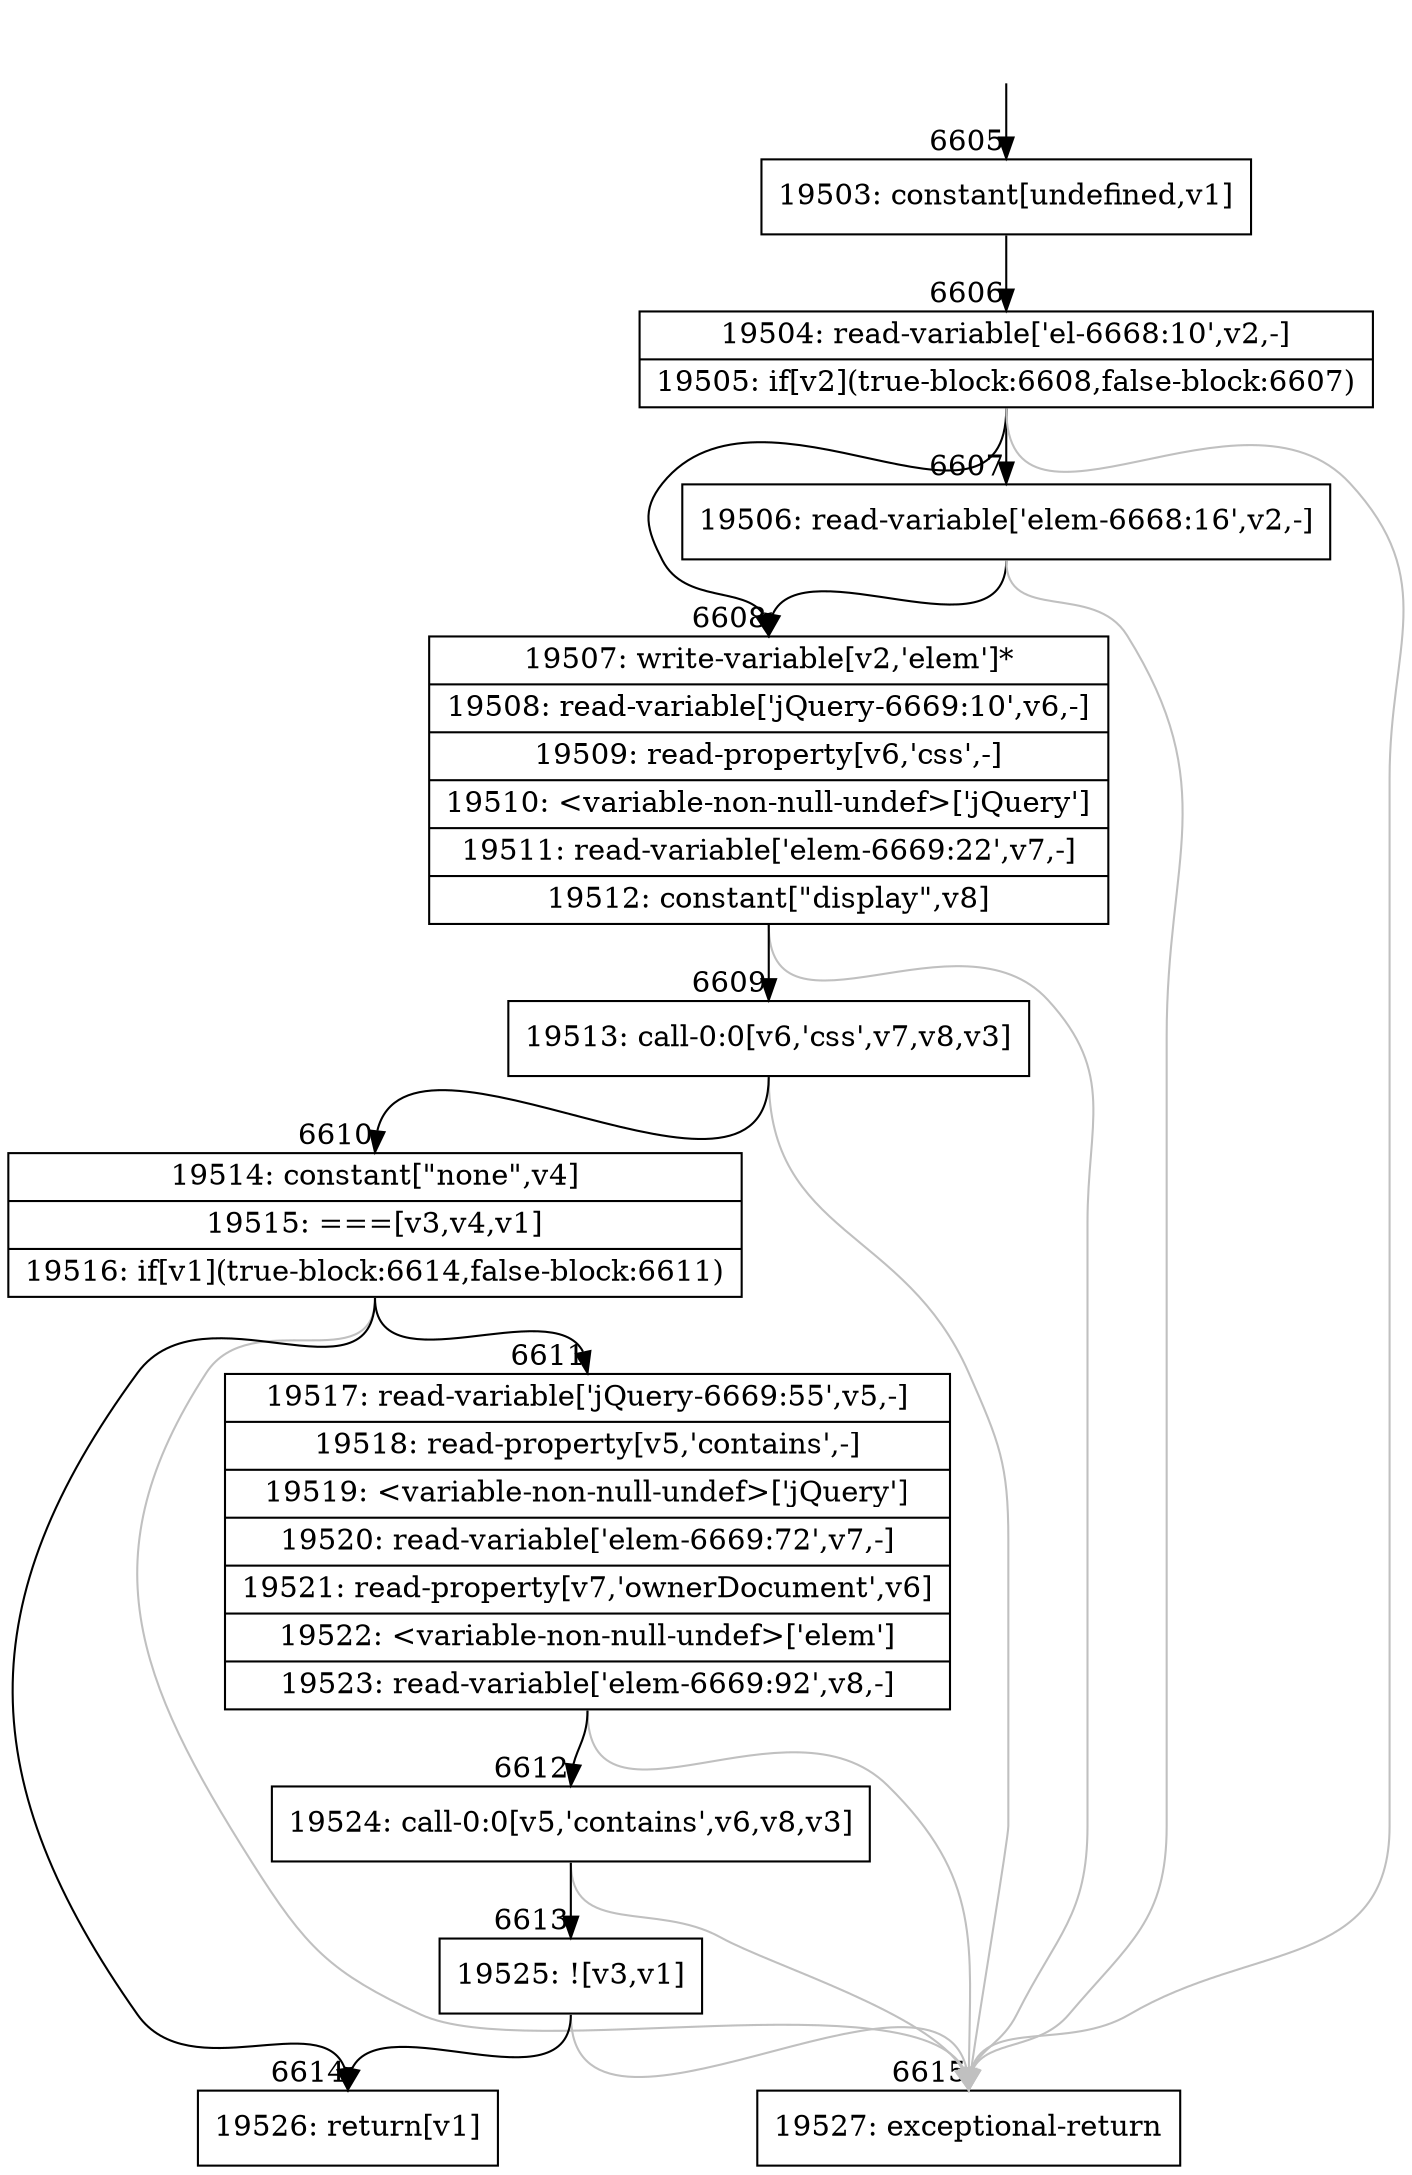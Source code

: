 digraph {
rankdir="TD"
BB_entry418[shape=none,label=""];
BB_entry418 -> BB6605 [tailport=s, headport=n, headlabel="    6605"]
BB6605 [shape=record label="{19503: constant[undefined,v1]}" ] 
BB6605 -> BB6606 [tailport=s, headport=n, headlabel="      6606"]
BB6606 [shape=record label="{19504: read-variable['el-6668:10',v2,-]|19505: if[v2](true-block:6608,false-block:6607)}" ] 
BB6606 -> BB6608 [tailport=s, headport=n, headlabel="      6608"]
BB6606 -> BB6607 [tailport=s, headport=n, headlabel="      6607"]
BB6606 -> BB6615 [tailport=s, headport=n, color=gray, headlabel="      6615"]
BB6607 [shape=record label="{19506: read-variable['elem-6668:16',v2,-]}" ] 
BB6607 -> BB6608 [tailport=s, headport=n]
BB6607 -> BB6615 [tailport=s, headport=n, color=gray]
BB6608 [shape=record label="{19507: write-variable[v2,'elem']*|19508: read-variable['jQuery-6669:10',v6,-]|19509: read-property[v6,'css',-]|19510: \<variable-non-null-undef\>['jQuery']|19511: read-variable['elem-6669:22',v7,-]|19512: constant[\"display\",v8]}" ] 
BB6608 -> BB6609 [tailport=s, headport=n, headlabel="      6609"]
BB6608 -> BB6615 [tailport=s, headport=n, color=gray]
BB6609 [shape=record label="{19513: call-0:0[v6,'css',v7,v8,v3]}" ] 
BB6609 -> BB6610 [tailport=s, headport=n, headlabel="      6610"]
BB6609 -> BB6615 [tailport=s, headport=n, color=gray]
BB6610 [shape=record label="{19514: constant[\"none\",v4]|19515: ===[v3,v4,v1]|19516: if[v1](true-block:6614,false-block:6611)}" ] 
BB6610 -> BB6614 [tailport=s, headport=n, headlabel="      6614"]
BB6610 -> BB6611 [tailport=s, headport=n, headlabel="      6611"]
BB6610 -> BB6615 [tailport=s, headport=n, color=gray]
BB6611 [shape=record label="{19517: read-variable['jQuery-6669:55',v5,-]|19518: read-property[v5,'contains',-]|19519: \<variable-non-null-undef\>['jQuery']|19520: read-variable['elem-6669:72',v7,-]|19521: read-property[v7,'ownerDocument',v6]|19522: \<variable-non-null-undef\>['elem']|19523: read-variable['elem-6669:92',v8,-]}" ] 
BB6611 -> BB6612 [tailport=s, headport=n, headlabel="      6612"]
BB6611 -> BB6615 [tailport=s, headport=n, color=gray]
BB6612 [shape=record label="{19524: call-0:0[v5,'contains',v6,v8,v3]}" ] 
BB6612 -> BB6613 [tailport=s, headport=n, headlabel="      6613"]
BB6612 -> BB6615 [tailport=s, headport=n, color=gray]
BB6613 [shape=record label="{19525: ![v3,v1]}" ] 
BB6613 -> BB6614 [tailport=s, headport=n]
BB6613 -> BB6615 [tailport=s, headport=n, color=gray]
BB6614 [shape=record label="{19526: return[v1]}" ] 
BB6615 [shape=record label="{19527: exceptional-return}" ] 
}
